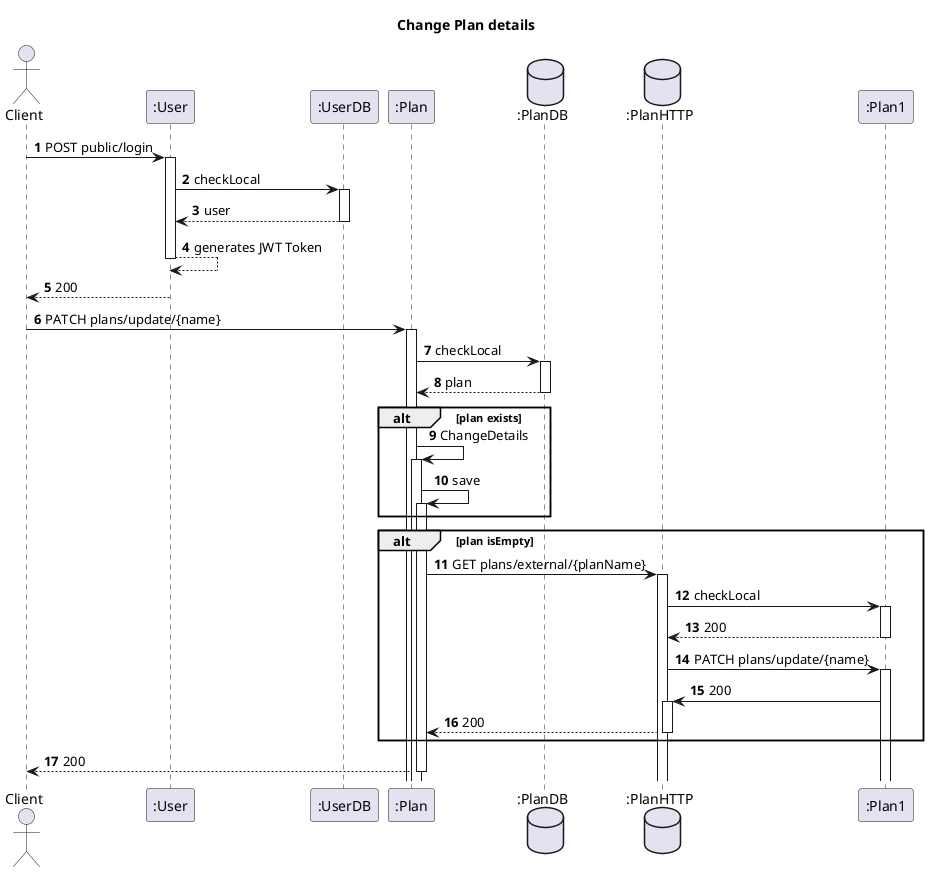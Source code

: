@startuml
'https://plantuml.com/sequence-diagram
autoactivate on
autonumber
title  Change Plan details

autonumber

actor "Client" as Ac
participant ":User" as User
participant ":UserDB" as Udb

participant ":Plan" as Plan
database ":PlanDB" as PDB
database ":PlanHTTP" as PHTTP
participant ":Plan1" as Plan1



Ac->User: POST public/login
User->Udb:checkLocal
Udb-->User:user
User-->User:generates JWT Token
User-->Ac:200
Ac->Plan:PATCH plans/update/{name}
Plan->PDB:checkLocal
PDB-->Plan:plan
alt plan exists
Plan->Plan:ChangeDetails
Plan->Plan:save

end

alt plan isEmpty
Plan->PHTTP:GET plans/external/{planName}
PHTTP->Plan1:checkLocal
Plan1-->PHTTP:200
PHTTP->Plan1:PATCH plans/update/{name}
Plan1->PHTTP:200
PHTTP-->Plan:200
end
Plan-->Ac:200




@enduml